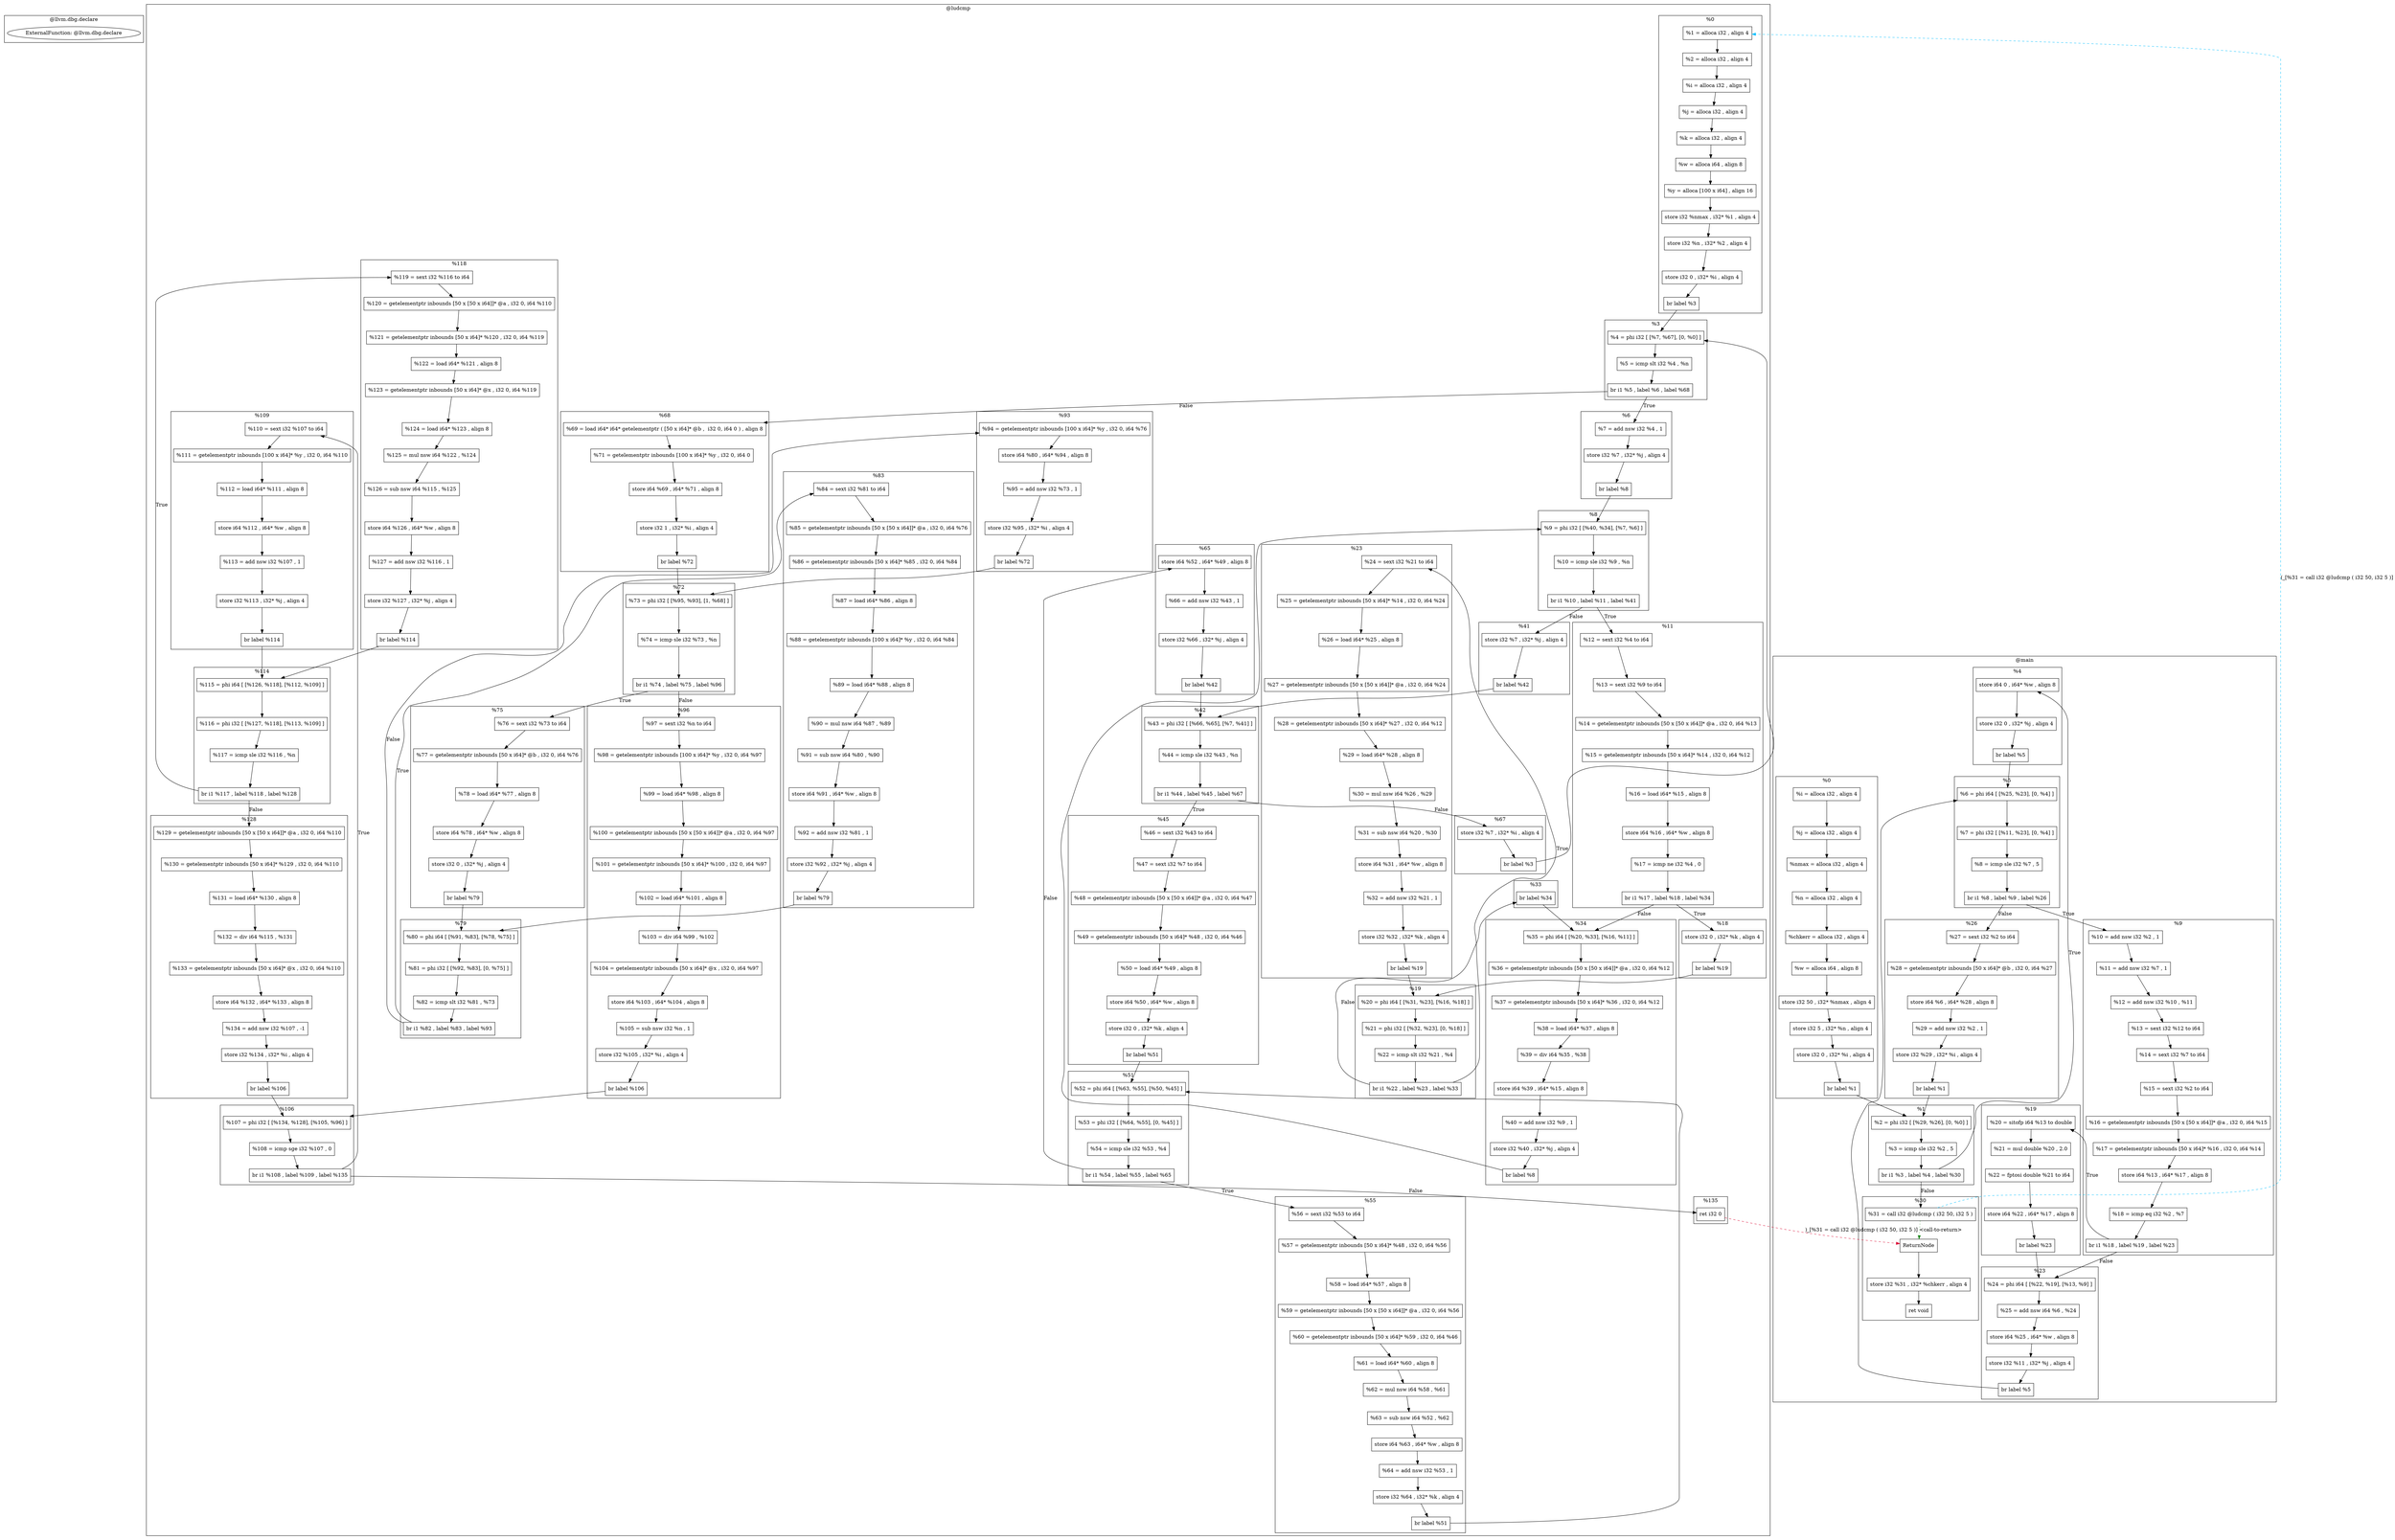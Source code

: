 digraph {
    subgraph cluster_282 {
        graph [label="@llvm.dbg.declare"];
        282 [label="ExternalFunction: @llvm.dbg.declare"];
    }
    subgraph cluster_6 {
        graph [label="@main"];
        subgraph cluster_7 {
            graph [label="%0"];
            9 [label="%i = alloca i32 , align 4"
              ,shape=box];
            10 [label="%j = alloca i32 , align 4"
               ,shape=box];
            11 [label="%nmax = alloca i32 , align 4"
               ,shape=box];
            12 [label="%n = alloca i32 , align 4"
               ,shape=box];
            13 [label="%chkerr = alloca i32 , align 4"
               ,shape=box];
            14 [label="%w = alloca i64 , align 8"
               ,shape=box];
            16 [label="store i32 50 , i32* %nmax , align 4"
               ,shape=box];
            18 [label="store i32 5 , i32* %n , align 4"
               ,shape=box];
            20 [label="store i32 0 , i32* %i , align 4"
               ,shape=box];
            21 [label="br label %1"
               ,shape=box];
        }
        subgraph cluster_22 {
            graph [label="%1"];
            23 [label="%2 = phi i32 [ [%29, %26], [0, %0] ]"
               ,shape=box];
            24 [label="%3 = icmp sle i32 %2 , 5"
               ,shape=box];
            25 [label="br i1 %3 , label %4 , label %30"
               ,shape=box];
        }
        subgraph cluster_26 {
            graph [label="%4"];
            28 [label="store i64 0 , i64* %w , align 8"
               ,shape=box];
            29 [label="store i32 0 , i32* %j , align 4"
               ,shape=box];
            30 [label="br label %5"
               ,shape=box];
        }
        subgraph cluster_31 {
            graph [label="%5"];
            32 [label="%6 = phi i64 [ [%25, %23], [0, %4] ]"
               ,shape=box];
            33 [label="%7 = phi i32 [ [%11, %23], [0, %4] ]"
               ,shape=box];
            34 [label="%8 = icmp sle i32 %7 , 5"
               ,shape=box];
            35 [label="br i1 %8 , label %9 , label %26"
               ,shape=box];
        }
        subgraph cluster_36 {
            graph [label="%9"];
            37 [label="%10 = add nsw i32 %2 , 1"
               ,shape=box];
            38 [label="%11 = add nsw i32 %7 , 1"
               ,shape=box];
            39 [label="%12 = add nsw i32 %10 , %11"
               ,shape=box];
            40 [label="%13 = sext i32 %12 to i64"
               ,shape=box];
            41 [label="%14 = sext i32 %7 to i64"
               ,shape=box];
            42 [label="%15 = sext i32 %2 to i64"
               ,shape=box];
            43 [label="%16 = getelementptr inbounds [50 x [50 x i64]]* @a , i32 0, i64 %15"
               ,shape=box];
            44 [label="%17 = getelementptr inbounds [50 x i64]* %16 , i32 0, i64 %14"
               ,shape=box];
            45 [label="store i64 %13 , i64* %17 , align 8"
               ,shape=box];
            46 [label="%18 = icmp eq i32 %2 , %7"
               ,shape=box];
            47 [label="br i1 %18 , label %19 , label %23"
               ,shape=box];
        }
        subgraph cluster_48 {
            graph [label="%19"];
            49 [label="%20 = sitofp i64 %13 to double"
               ,shape=box];
            51 [label="%21 = mul double %20 , 2.0"
               ,shape=box];
            52 [label="%22 = fptosi double %21 to i64"
               ,shape=box];
            53 [label="store i64 %22 , i64* %17 , align 8"
               ,shape=box];
            54 [label="br label %23"
               ,shape=box];
        }
        subgraph cluster_55 {
            graph [label="%23"];
            56 [label="%24 = phi i64 [ [%22, %19], [%13, %9] ]"
               ,shape=box];
            57 [label="%25 = add nsw i64 %6 , %24"
               ,shape=box];
            58 [label="store i64 %25 , i64* %w , align 8"
               ,shape=box];
            59 [label="store i32 %11 , i32* %j , align 4"
               ,shape=box];
            60 [label="br label %5"
               ,shape=box];
        }
        subgraph cluster_61 {
            graph [label="%26"];
            62 [label="%27 = sext i32 %2 to i64"
               ,shape=box];
            63 [label="%28 = getelementptr inbounds [50 x i64]* @b , i32 0, i64 %27"
               ,shape=box];
            64 [label="store i64 %6 , i64* %28 , align 8"
               ,shape=box];
            65 [label="%29 = add nsw i32 %2 , 1"
               ,shape=box];
            66 [label="store i32 %29 , i32* %i , align 4"
               ,shape=box];
            67 [label="br label %1"
               ,shape=box];
        }
        subgraph cluster_68 {
            graph [label="%30"];
            -69 [label=ReturnNode
                ,shape=box];
            69 [label="%31 = call i32 @ludcmp ( i32 50, i32 5 )"
               ,shape=box];
            70 [label="store i32 %31 , i32* %chkerr , align 4"
               ,shape=box];
            71 [label="ret void",shape=box];
        }
    }
    subgraph cluster_72 {
        graph [label="@ludcmp"];
        subgraph cluster_75 {
            graph [label="%0"];
            76 [label="%1 = alloca i32 , align 4"
               ,shape=box];
            77 [label="%2 = alloca i32 , align 4"
               ,shape=box];
            78 [label="%i = alloca i32 , align 4"
               ,shape=box];
            79 [label="%j = alloca i32 , align 4"
               ,shape=box];
            80 [label="%k = alloca i32 , align 4"
               ,shape=box];
            81 [label="%w = alloca i64 , align 8"
               ,shape=box];
            82 [label="%y = alloca [100 x i64] , align 16"
               ,shape=box];
            83 [label="store i32 %nmax , i32* %1 , align 4"
               ,shape=box];
            84 [label="store i32 %n , i32* %2 , align 4"
               ,shape=box];
            85 [label="store i32 0 , i32* %i , align 4"
               ,shape=box];
            86 [label="br label %3"
               ,shape=box];
        }
        subgraph cluster_87 {
            graph [label="%3"];
            88 [label="%4 = phi i32 [ [%7, %67], [0, %0] ]"
               ,shape=box];
            89 [label="%5 = icmp slt i32 %4 , %n"
               ,shape=box];
            90 [label="br i1 %5 , label %6 , label %68"
               ,shape=box];
        }
        subgraph cluster_91 {
            graph [label="%6"];
            92 [label="%7 = add nsw i32 %4 , 1"
               ,shape=box];
            93 [label="store i32 %7 , i32* %j , align 4"
               ,shape=box];
            94 [label="br label %8"
               ,shape=box];
        }
        subgraph cluster_95 {
            graph [label="%8"];
            96 [label="%9 = phi i32 [ [%40, %34], [%7, %6] ]"
               ,shape=box];
            97 [label="%10 = icmp sle i32 %9 , %n"
               ,shape=box];
            98 [label="br i1 %10 , label %11 , label %41"
               ,shape=box];
        }
        subgraph cluster_99 {
            graph [label="%11"];
            100 [label="%12 = sext i32 %4 to i64"
                ,shape=box];
            101 [label="%13 = sext i32 %9 to i64"
                ,shape=box];
            102 [label="%14 = getelementptr inbounds [50 x [50 x i64]]* @a , i32 0, i64 %13"
                ,shape=box];
            103 [label="%15 = getelementptr inbounds [50 x i64]* %14 , i32 0, i64 %12"
                ,shape=box];
            104 [label="%16 = load i64* %15 , align 8"
                ,shape=box];
            105 [label="store i64 %16 , i64* %w , align 8"
                ,shape=box];
            106 [label="%17 = icmp ne i32 %4 , 0"
                ,shape=box];
            107 [label="br i1 %17 , label %18 , label %34"
                ,shape=box];
        }
        subgraph cluster_108 {
            graph [label="%18"];
            109 [label="store i32 0 , i32* %k , align 4"
                ,shape=box];
            110 [label="br label %19"
                ,shape=box];
        }
        subgraph cluster_111 {
            graph [label="%19"];
            112 [label="%20 = phi i64 [ [%31, %23], [%16, %18] ]"
                ,shape=box];
            113 [label="%21 = phi i32 [ [%32, %23], [0, %18] ]"
                ,shape=box];
            114 [label="%22 = icmp slt i32 %21 , %4"
                ,shape=box];
            115 [label="br i1 %22 , label %23 , label %33"
                ,shape=box];
        }
        subgraph cluster_116 {
            graph [label="%23"];
            117 [label="%24 = sext i32 %21 to i64"
                ,shape=box];
            118 [label="%25 = getelementptr inbounds [50 x i64]* %14 , i32 0, i64 %24"
                ,shape=box];
            119 [label="%26 = load i64* %25 , align 8"
                ,shape=box];
            120 [label="%27 = getelementptr inbounds [50 x [50 x i64]]* @a , i32 0, i64 %24"
                ,shape=box];
            121 [label="%28 = getelementptr inbounds [50 x i64]* %27 , i32 0, i64 %12"
                ,shape=box];
            122 [label="%29 = load i64* %28 , align 8"
                ,shape=box];
            123 [label="%30 = mul nsw i64 %26 , %29"
                ,shape=box];
            124 [label="%31 = sub nsw i64 %20 , %30"
                ,shape=box];
            125 [label="store i64 %31 , i64* %w , align 8"
                ,shape=box];
            126 [label="%32 = add nsw i32 %21 , 1"
                ,shape=box];
            127 [label="store i32 %32 , i32* %k , align 4"
                ,shape=box];
            128 [label="br label %19"
                ,shape=box];
        }
        subgraph cluster_129 {
            graph [label="%33"];
            130 [label="br label %34"
                ,shape=box];
        }
        subgraph cluster_131 {
            graph [label="%34"];
            132 [label="%35 = phi i64 [ [%20, %33], [%16, %11] ]"
                ,shape=box];
            133 [label="%36 = getelementptr inbounds [50 x [50 x i64]]* @a , i32 0, i64 %12"
                ,shape=box];
            134 [label="%37 = getelementptr inbounds [50 x i64]* %36 , i32 0, i64 %12"
                ,shape=box];
            135 [label="%38 = load i64* %37 , align 8"
                ,shape=box];
            136 [label="%39 = div i64 %35 , %38"
                ,shape=box];
            137 [label="store i64 %39 , i64* %15 , align 8"
                ,shape=box];
            138 [label="%40 = add nsw i32 %9 , 1"
                ,shape=box];
            139 [label="store i32 %40 , i32* %j , align 4"
                ,shape=box];
            140 [label="br label %8"
                ,shape=box];
        }
        subgraph cluster_141 {
            graph [label="%41"];
            142 [label="store i32 %7 , i32* %j , align 4"
                ,shape=box];
            143 [label="br label %42"
                ,shape=box];
        }
        subgraph cluster_144 {
            graph [label="%42"];
            145 [label="%43 = phi i32 [ [%66, %65], [%7, %41] ]"
                ,shape=box];
            146 [label="%44 = icmp sle i32 %43 , %n"
                ,shape=box];
            147 [label="br i1 %44 , label %45 , label %67"
                ,shape=box];
        }
        subgraph cluster_148 {
            graph [label="%45"];
            149 [label="%46 = sext i32 %43 to i64"
                ,shape=box];
            150 [label="%47 = sext i32 %7 to i64"
                ,shape=box];
            151 [label="%48 = getelementptr inbounds [50 x [50 x i64]]* @a , i32 0, i64 %47"
                ,shape=box];
            152 [label="%49 = getelementptr inbounds [50 x i64]* %48 , i32 0, i64 %46"
                ,shape=box];
            153 [label="%50 = load i64* %49 , align 8"
                ,shape=box];
            154 [label="store i64 %50 , i64* %w , align 8"
                ,shape=box];
            155 [label="store i32 0 , i32* %k , align 4"
                ,shape=box];
            156 [label="br label %51"
                ,shape=box];
        }
        subgraph cluster_157 {
            graph [label="%51"];
            158 [label="%52 = phi i64 [ [%63, %55], [%50, %45] ]"
                ,shape=box];
            159 [label="%53 = phi i32 [ [%64, %55], [0, %45] ]"
                ,shape=box];
            160 [label="%54 = icmp sle i32 %53 , %4"
                ,shape=box];
            161 [label="br i1 %54 , label %55 , label %65"
                ,shape=box];
        }
        subgraph cluster_162 {
            graph [label="%55"];
            163 [label="%56 = sext i32 %53 to i64"
                ,shape=box];
            164 [label="%57 = getelementptr inbounds [50 x i64]* %48 , i32 0, i64 %56"
                ,shape=box];
            165 [label="%58 = load i64* %57 , align 8"
                ,shape=box];
            166 [label="%59 = getelementptr inbounds [50 x [50 x i64]]* @a , i32 0, i64 %56"
                ,shape=box];
            167 [label="%60 = getelementptr inbounds [50 x i64]* %59 , i32 0, i64 %46"
                ,shape=box];
            168 [label="%61 = load i64* %60 , align 8"
                ,shape=box];
            169 [label="%62 = mul nsw i64 %58 , %61"
                ,shape=box];
            170 [label="%63 = sub nsw i64 %52 , %62"
                ,shape=box];
            171 [label="store i64 %63 , i64* %w , align 8"
                ,shape=box];
            172 [label="%64 = add nsw i32 %53 , 1"
                ,shape=box];
            173 [label="store i32 %64 , i32* %k , align 4"
                ,shape=box];
            174 [label="br label %51"
                ,shape=box];
        }
        subgraph cluster_175 {
            graph [label="%65"];
            176 [label="store i64 %52 , i64* %49 , align 8"
                ,shape=box];
            177 [label="%66 = add nsw i32 %43 , 1"
                ,shape=box];
            178 [label="store i32 %66 , i32* %j , align 4"
                ,shape=box];
            179 [label="br label %42"
                ,shape=box];
        }
        subgraph cluster_180 {
            graph [label="%67"];
            181 [label="store i32 %7 , i32* %i , align 4"
                ,shape=box];
            182 [label="br label %3"
                ,shape=box];
        }
        subgraph cluster_183 {
            graph [label="%68"];
            184 [label="%69 = load i64* i64* getelementptr ( [50 x i64]* @b ,  i32 0, i64 0 ) , align 8"
                ,shape=box];
            187 [label="%71 = getelementptr inbounds [100 x i64]* %y , i32 0, i64 0"
                ,shape=box];
            188 [label="store i64 %69 , i64* %71 , align 8"
                ,shape=box];
            189 [label="store i32 1 , i32* %i , align 4"
                ,shape=box];
            190 [label="br label %72"
                ,shape=box];
        }
        subgraph cluster_191 {
            graph [label="%72"];
            192 [label="%73 = phi i32 [ [%95, %93], [1, %68] ]"
                ,shape=box];
            193 [label="%74 = icmp sle i32 %73 , %n"
                ,shape=box];
            194 [label="br i1 %74 , label %75 , label %96"
                ,shape=box];
        }
        subgraph cluster_195 {
            graph [label="%75"];
            196 [label="%76 = sext i32 %73 to i64"
                ,shape=box];
            197 [label="%77 = getelementptr inbounds [50 x i64]* @b , i32 0, i64 %76"
                ,shape=box];
            198 [label="%78 = load i64* %77 , align 8"
                ,shape=box];
            199 [label="store i64 %78 , i64* %w , align 8"
                ,shape=box];
            200 [label="store i32 0 , i32* %j , align 4"
                ,shape=box];
            201 [label="br label %79"
                ,shape=box];
        }
        subgraph cluster_202 {
            graph [label="%79"];
            203 [label="%80 = phi i64 [ [%91, %83], [%78, %75] ]"
                ,shape=box];
            204 [label="%81 = phi i32 [ [%92, %83], [0, %75] ]"
                ,shape=box];
            205 [label="%82 = icmp slt i32 %81 , %73"
                ,shape=box];
            206 [label="br i1 %82 , label %83 , label %93"
                ,shape=box];
        }
        subgraph cluster_207 {
            graph [label="%83"];
            208 [label="%84 = sext i32 %81 to i64"
                ,shape=box];
            209 [label="%85 = getelementptr inbounds [50 x [50 x i64]]* @a , i32 0, i64 %76"
                ,shape=box];
            210 [label="%86 = getelementptr inbounds [50 x i64]* %85 , i32 0, i64 %84"
                ,shape=box];
            211 [label="%87 = load i64* %86 , align 8"
                ,shape=box];
            212 [label="%88 = getelementptr inbounds [100 x i64]* %y , i32 0, i64 %84"
                ,shape=box];
            213 [label="%89 = load i64* %88 , align 8"
                ,shape=box];
            214 [label="%90 = mul nsw i64 %87 , %89"
                ,shape=box];
            215 [label="%91 = sub nsw i64 %80 , %90"
                ,shape=box];
            216 [label="store i64 %91 , i64* %w , align 8"
                ,shape=box];
            217 [label="%92 = add nsw i32 %81 , 1"
                ,shape=box];
            218 [label="store i32 %92 , i32* %j , align 4"
                ,shape=box];
            219 [label="br label %79"
                ,shape=box];
        }
        subgraph cluster_220 {
            graph [label="%93"];
            221 [label="%94 = getelementptr inbounds [100 x i64]* %y , i32 0, i64 %76"
                ,shape=box];
            222 [label="store i64 %80 , i64* %94 , align 8"
                ,shape=box];
            223 [label="%95 = add nsw i32 %73 , 1"
                ,shape=box];
            224 [label="store i32 %95 , i32* %i , align 4"
                ,shape=box];
            225 [label="br label %72"
                ,shape=box];
        }
        subgraph cluster_226 {
            graph [label="%96"];
            227 [label="%97 = sext i32 %n to i64"
                ,shape=box];
            228 [label="%98 = getelementptr inbounds [100 x i64]* %y , i32 0, i64 %97"
                ,shape=box];
            229 [label="%99 = load i64* %98 , align 8"
                ,shape=box];
            230 [label="%100 = getelementptr inbounds [50 x [50 x i64]]* @a , i32 0, i64 %97"
                ,shape=box];
            231 [label="%101 = getelementptr inbounds [50 x i64]* %100 , i32 0, i64 %97"
                ,shape=box];
            232 [label="%102 = load i64* %101 , align 8"
                ,shape=box];
            233 [label="%103 = div i64 %99 , %102"
                ,shape=box];
            234 [label="%104 = getelementptr inbounds [50 x i64]* @x , i32 0, i64 %97"
                ,shape=box];
            235 [label="store i64 %103 , i64* %104 , align 8"
                ,shape=box];
            236 [label="%105 = sub nsw i32 %n , 1"
                ,shape=box];
            237 [label="store i32 %105 , i32* %i , align 4"
                ,shape=box];
            238 [label="br label %106"
                ,shape=box];
        }
        subgraph cluster_239 {
            graph [label="%106"];
            240 [label="%107 = phi i32 [ [%134, %128], [%105, %96] ]"
                ,shape=box];
            241 [label="%108 = icmp sge i32 %107 , 0"
                ,shape=box];
            242 [label="br i1 %108 , label %109 , label %135"
                ,shape=box];
        }
        subgraph cluster_243 {
            graph [label="%109"];
            244 [label="%110 = sext i32 %107 to i64"
                ,shape=box];
            245 [label="%111 = getelementptr inbounds [100 x i64]* %y , i32 0, i64 %110"
                ,shape=box];
            246 [label="%112 = load i64* %111 , align 8"
                ,shape=box];
            247 [label="store i64 %112 , i64* %w , align 8"
                ,shape=box];
            248 [label="%113 = add nsw i32 %107 , 1"
                ,shape=box];
            249 [label="store i32 %113 , i32* %j , align 4"
                ,shape=box];
            250 [label="br label %114"
                ,shape=box];
        }
        subgraph cluster_251 {
            graph [label="%114"];
            252 [label="%115 = phi i64 [ [%126, %118], [%112, %109] ]"
                ,shape=box];
            253 [label="%116 = phi i32 [ [%127, %118], [%113, %109] ]"
                ,shape=box];
            254 [label="%117 = icmp sle i32 %116 , %n"
                ,shape=box];
            255 [label="br i1 %117 , label %118 , label %128"
                ,shape=box];
        }
        subgraph cluster_256 {
            graph [label="%118"];
            257 [label="%119 = sext i32 %116 to i64"
                ,shape=box];
            258 [label="%120 = getelementptr inbounds [50 x [50 x i64]]* @a , i32 0, i64 %110"
                ,shape=box];
            259 [label="%121 = getelementptr inbounds [50 x i64]* %120 , i32 0, i64 %119"
                ,shape=box];
            260 [label="%122 = load i64* %121 , align 8"
                ,shape=box];
            261 [label="%123 = getelementptr inbounds [50 x i64]* @x , i32 0, i64 %119"
                ,shape=box];
            262 [label="%124 = load i64* %123 , align 8"
                ,shape=box];
            263 [label="%125 = mul nsw i64 %122 , %124"
                ,shape=box];
            264 [label="%126 = sub nsw i64 %115 , %125"
                ,shape=box];
            265 [label="store i64 %126 , i64* %w , align 8"
                ,shape=box];
            266 [label="%127 = add nsw i32 %116 , 1"
                ,shape=box];
            267 [label="store i32 %127 , i32* %j , align 4"
                ,shape=box];
            268 [label="br label %114"
                ,shape=box];
        }
        subgraph cluster_269 {
            graph [label="%128"];
            270 [label="%129 = getelementptr inbounds [50 x [50 x i64]]* @a , i32 0, i64 %110"
                ,shape=box];
            271 [label="%130 = getelementptr inbounds [50 x i64]* %129 , i32 0, i64 %110"
                ,shape=box];
            272 [label="%131 = load i64* %130 , align 8"
                ,shape=box];
            273 [label="%132 = div i64 %115 , %131"
                ,shape=box];
            274 [label="%133 = getelementptr inbounds [50 x i64]* @x , i32 0, i64 %110"
                ,shape=box];
            275 [label="store i64 %132 , i64* %133 , align 8"
                ,shape=box];
            277 [label="%134 = add nsw i32 %107 , -1"
                ,shape=box];
            278 [label="store i32 %134 , i32* %i , align 4"
                ,shape=box];
            279 [label="br label %106"
                ,shape=box];
        }
        subgraph cluster_280 {
            graph [label="%135"];
            281 [label="ret i32 0"
                ,shape=box];
        }
    }
    -69 -> 70 [label=""];
    9 -> 10 [label=""];
    10 -> 11 [label=""];
    11 -> 12 [label=""];
    12 -> 13 [label=""];
    13 -> 14 [label=""];
    14 -> 16 [label=""];
    16 -> 18 [label=""];
    18 -> 20 [label=""];
    20 -> 21 [label=""];
    21 -> 23 [label=""];
    23 -> 24 [label=""];
    24 -> 25 [label=""];
    25 -> 28 [label=True];
    25 -> 69 [label=False];
    28 -> 29 [label=""];
    29 -> 30 [label=""];
    30 -> 32 [label=""];
    32 -> 33 [label=""];
    33 -> 34 [label=""];
    34 -> 35 [label=""];
    35 -> 37 [label=True];
    35 -> 62 [label=False];
    37 -> 38 [label=""];
    38 -> 39 [label=""];
    39 -> 40 [label=""];
    40 -> 41 [label=""];
    41 -> 42 [label=""];
    42 -> 43 [label=""];
    43 -> 44 [label=""];
    44 -> 45 [label=""];
    45 -> 46 [label=""];
    46 -> 47 [label=""];
    47 -> 49 [label=True];
    47 -> 56 [label=False];
    49 -> 51 [label=""];
    51 -> 52 [label=""];
    52 -> 53 [label=""];
    53 -> 54 [label=""];
    54 -> 56 [label=""];
    56 -> 57 [label=""];
    57 -> 58 [label=""];
    58 -> 59 [label=""];
    59 -> 60 [label=""];
    60 -> 32 [label=""];
    62 -> 63 [label=""];
    63 -> 64 [label=""];
    64 -> 65 [label=""];
    65 -> 66 [label=""];
    66 -> 67 [label=""];
    67 -> 23 [label=""];
    69 -> -69 [label="<call-to-return>"
              ,style=dotted
              ,color=forestgreen];
    69 -> 76 [label="(_[%31 = call i32 @ludcmp ( i32 50, i32 5 )]"
             ,style=dashed
             ,color=deepskyblue];
    70 -> 71 [label=""];
    76 -> 77 [label=""];
    77 -> 78 [label=""];
    78 -> 79 [label=""];
    79 -> 80 [label=""];
    80 -> 81 [label=""];
    81 -> 82 [label=""];
    82 -> 83 [label=""];
    83 -> 84 [label=""];
    84 -> 85 [label=""];
    85 -> 86 [label=""];
    86 -> 88 [label=""];
    88 -> 89 [label=""];
    89 -> 90 [label=""];
    90 -> 92 [label=True];
    90 -> 184 [label=False];
    92 -> 93 [label=""];
    93 -> 94 [label=""];
    94 -> 96 [label=""];
    96 -> 97 [label=""];
    97 -> 98 [label=""];
    98 -> 100 [label=True];
    98 -> 142 [label=False];
    100 -> 101 [label=""];
    101 -> 102 [label=""];
    102 -> 103 [label=""];
    103 -> 104 [label=""];
    104 -> 105 [label=""];
    105 -> 106 [label=""];
    106 -> 107 [label=""];
    107 -> 109 [label=True];
    107 -> 132 [label=False];
    109 -> 110 [label=""];
    110 -> 112 [label=""];
    112 -> 113 [label=""];
    113 -> 114 [label=""];
    114 -> 115 [label=""];
    115 -> 117 [label=True];
    115 -> 130 [label=False];
    117 -> 118 [label=""];
    118 -> 119 [label=""];
    119 -> 120 [label=""];
    120 -> 121 [label=""];
    121 -> 122 [label=""];
    122 -> 123 [label=""];
    123 -> 124 [label=""];
    124 -> 125 [label=""];
    125 -> 126 [label=""];
    126 -> 127 [label=""];
    127 -> 128 [label=""];
    128 -> 112 [label=""];
    130 -> 132 [label=""];
    132 -> 133 [label=""];
    133 -> 134 [label=""];
    134 -> 135 [label=""];
    135 -> 136 [label=""];
    136 -> 137 [label=""];
    137 -> 138 [label=""];
    138 -> 139 [label=""];
    139 -> 140 [label=""];
    140 -> 96 [label=""];
    142 -> 143 [label=""];
    143 -> 145 [label=""];
    145 -> 146 [label=""];
    146 -> 147 [label=""];
    147 -> 149 [label=True];
    147 -> 181 [label=False];
    149 -> 150 [label=""];
    150 -> 151 [label=""];
    151 -> 152 [label=""];
    152 -> 153 [label=""];
    153 -> 154 [label=""];
    154 -> 155 [label=""];
    155 -> 156 [label=""];
    156 -> 158 [label=""];
    158 -> 159 [label=""];
    159 -> 160 [label=""];
    160 -> 161 [label=""];
    161 -> 163 [label=True];
    161 -> 176 [label=False];
    163 -> 164 [label=""];
    164 -> 165 [label=""];
    165 -> 166 [label=""];
    166 -> 167 [label=""];
    167 -> 168 [label=""];
    168 -> 169 [label=""];
    169 -> 170 [label=""];
    170 -> 171 [label=""];
    171 -> 172 [label=""];
    172 -> 173 [label=""];
    173 -> 174 [label=""];
    174 -> 158 [label=""];
    176 -> 177 [label=""];
    177 -> 178 [label=""];
    178 -> 179 [label=""];
    179 -> 145 [label=""];
    181 -> 182 [label=""];
    182 -> 88 [label=""];
    184 -> 187 [label=""];
    187 -> 188 [label=""];
    188 -> 189 [label=""];
    189 -> 190 [label=""];
    190 -> 192 [label=""];
    192 -> 193 [label=""];
    193 -> 194 [label=""];
    194 -> 196 [label=True];
    194 -> 227 [label=False];
    196 -> 197 [label=""];
    197 -> 198 [label=""];
    198 -> 199 [label=""];
    199 -> 200 [label=""];
    200 -> 201 [label=""];
    201 -> 203 [label=""];
    203 -> 204 [label=""];
    204 -> 205 [label=""];
    205 -> 206 [label=""];
    206 -> 208 [label=True];
    206 -> 221 [label=False];
    208 -> 209 [label=""];
    209 -> 210 [label=""];
    210 -> 211 [label=""];
    211 -> 212 [label=""];
    212 -> 213 [label=""];
    213 -> 214 [label=""];
    214 -> 215 [label=""];
    215 -> 216 [label=""];
    216 -> 217 [label=""];
    217 -> 218 [label=""];
    218 -> 219 [label=""];
    219 -> 203 [label=""];
    221 -> 222 [label=""];
    222 -> 223 [label=""];
    223 -> 224 [label=""];
    224 -> 225 [label=""];
    225 -> 192 [label=""];
    227 -> 228 [label=""];
    228 -> 229 [label=""];
    229 -> 230 [label=""];
    230 -> 231 [label=""];
    231 -> 232 [label=""];
    232 -> 233 [label=""];
    233 -> 234 [label=""];
    234 -> 235 [label=""];
    235 -> 236 [label=""];
    236 -> 237 [label=""];
    237 -> 238 [label=""];
    238 -> 240 [label=""];
    240 -> 241 [label=""];
    241 -> 242 [label=""];
    242 -> 244 [label=True];
    242 -> 281 [label=False];
    244 -> 245 [label=""];
    245 -> 246 [label=""];
    246 -> 247 [label=""];
    247 -> 248 [label=""];
    248 -> 249 [label=""];
    249 -> 250 [label=""];
    250 -> 252 [label=""];
    252 -> 253 [label=""];
    253 -> 254 [label=""];
    254 -> 255 [label=""];
    255 -> 257 [label=True];
    255 -> 270 [label=False];
    257 -> 258 [label=""];
    258 -> 259 [label=""];
    259 -> 260 [label=""];
    260 -> 261 [label=""];
    261 -> 262 [label=""];
    262 -> 263 [label=""];
    263 -> 264 [label=""];
    264 -> 265 [label=""];
    265 -> 266 [label=""];
    266 -> 267 [label=""];
    267 -> 268 [label=""];
    268 -> 252 [label=""];
    270 -> 271 [label=""];
    271 -> 272 [label=""];
    272 -> 273 [label=""];
    273 -> 274 [label=""];
    274 -> 275 [label=""];
    275 -> 277 [label=""];
    277 -> 278 [label=""];
    278 -> 279 [label=""];
    279 -> 240 [label=""];
    281 -> -69 [label=")_[%31 = call i32 @ludcmp ( i32 50, i32 5 )]"
               ,style=dashed
               ,color=crimson];
}